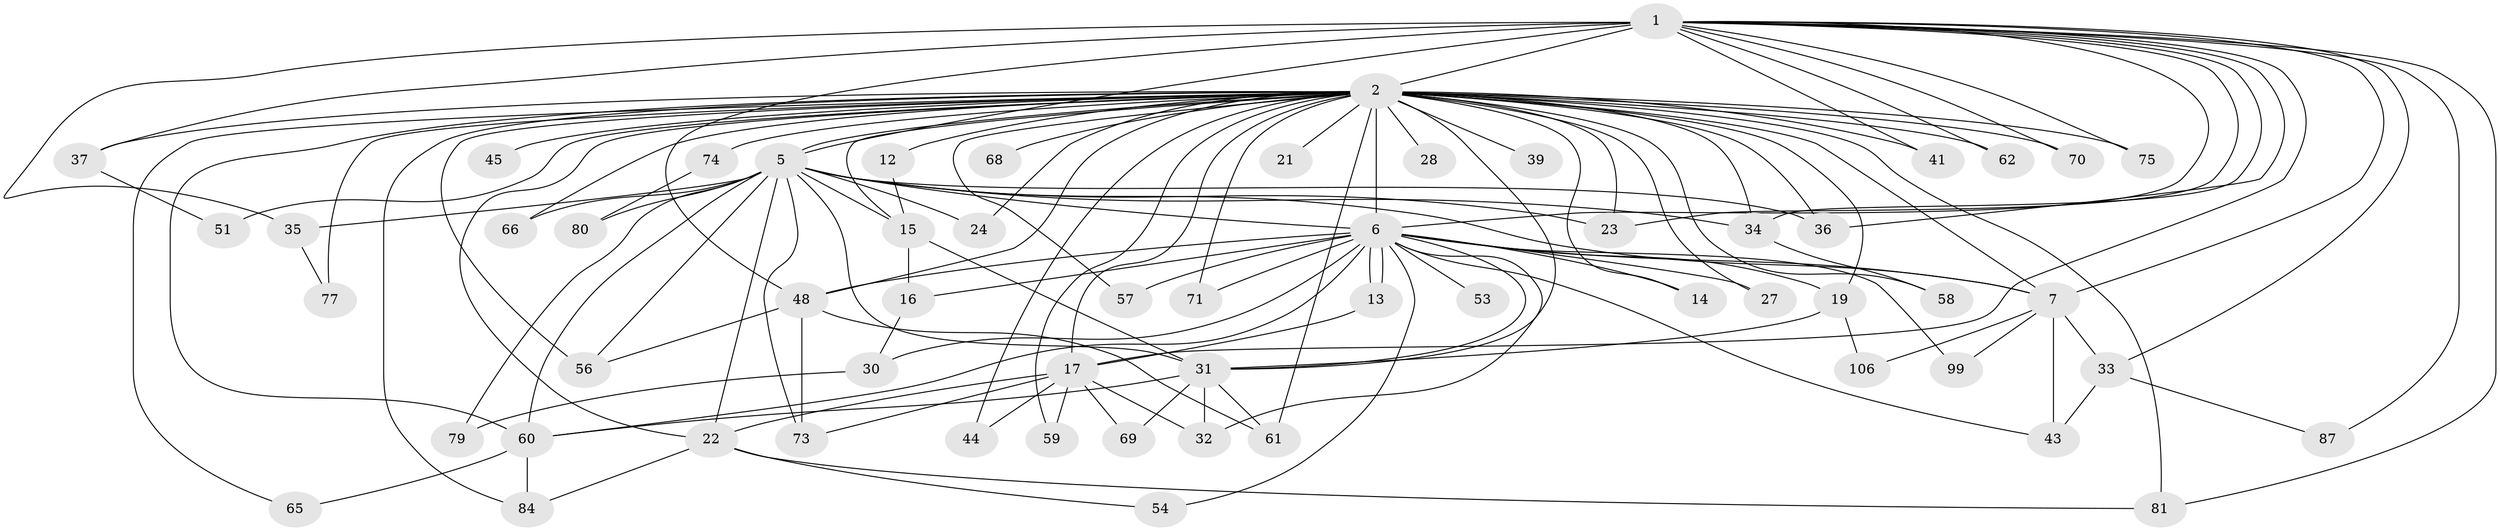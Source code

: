 // original degree distribution, {16: 0.00847457627118644, 22: 0.01694915254237288, 26: 0.01694915254237288, 23: 0.00847457627118644, 20: 0.00847457627118644, 15: 0.00847457627118644, 17: 0.00847457627118644, 27: 0.00847457627118644, 4: 0.1271186440677966, 2: 0.559322033898305, 5: 0.01694915254237288, 3: 0.16101694915254236, 11: 0.00847457627118644, 10: 0.00847457627118644, 8: 0.00847457627118644, 7: 0.01694915254237288, 6: 0.00847457627118644}
// Generated by graph-tools (version 1.1) at 2025/17/03/04/25 18:17:42]
// undirected, 59 vertices, 129 edges
graph export_dot {
graph [start="1"]
  node [color=gray90,style=filled];
  1 [super="+8+11+63"];
  2 [super="+4+92+3+85+72+18+76"];
  5 [super="+67"];
  6 [super="+9+20"];
  7;
  12;
  13;
  14;
  15 [super="+64"];
  16;
  17 [super="+26"];
  19;
  21;
  22 [super="+40+38"];
  23;
  24;
  27;
  28;
  30;
  31 [super="+46"];
  32 [super="+97"];
  33 [super="+105"];
  34;
  35;
  36 [super="+50"];
  37;
  39;
  41;
  43 [super="+47"];
  44;
  45;
  48 [super="+94+52"];
  51;
  53;
  54;
  56 [super="+82"];
  57;
  58;
  59;
  60;
  61 [super="+86"];
  62;
  65;
  66;
  68;
  69;
  70;
  71;
  73 [super="+96"];
  74;
  75;
  77;
  79;
  80;
  81 [super="+111"];
  84 [super="+89"];
  87;
  99;
  106;
  1 -- 2 [weight=12];
  1 -- 5 [weight=2];
  1 -- 6 [weight=4];
  1 -- 7 [weight=2];
  1 -- 23;
  1 -- 33;
  1 -- 35;
  1 -- 70;
  1 -- 81;
  1 -- 34;
  1 -- 37;
  1 -- 41;
  1 -- 75;
  1 -- 48 [weight=2];
  1 -- 17 [weight=2];
  1 -- 87;
  1 -- 62;
  1 -- 36;
  2 -- 5 [weight=10];
  2 -- 6 [weight=11];
  2 -- 7 [weight=5];
  2 -- 12 [weight=3];
  2 -- 17 [weight=2];
  2 -- 22 [weight=2];
  2 -- 27;
  2 -- 28 [weight=2];
  2 -- 59;
  2 -- 74 [weight=3];
  2 -- 14;
  2 -- 19;
  2 -- 21 [weight=2];
  2 -- 24;
  2 -- 34;
  2 -- 44;
  2 -- 45 [weight=2];
  2 -- 48;
  2 -- 51;
  2 -- 56 [weight=3];
  2 -- 57;
  2 -- 58;
  2 -- 65;
  2 -- 66;
  2 -- 70;
  2 -- 71;
  2 -- 77 [weight=2];
  2 -- 84;
  2 -- 68;
  2 -- 37;
  2 -- 39;
  2 -- 41;
  2 -- 60;
  2 -- 61;
  2 -- 62;
  2 -- 23 [weight=2];
  2 -- 31;
  2 -- 75;
  2 -- 81;
  2 -- 36;
  2 -- 15;
  5 -- 6 [weight=2];
  5 -- 7;
  5 -- 15;
  5 -- 23;
  5 -- 24;
  5 -- 34;
  5 -- 35;
  5 -- 36 [weight=2];
  5 -- 66;
  5 -- 79;
  5 -- 73;
  5 -- 80;
  5 -- 60;
  5 -- 31;
  5 -- 22;
  5 -- 56;
  6 -- 7 [weight=2];
  6 -- 13 [weight=2];
  6 -- 13;
  6 -- 19;
  6 -- 30;
  6 -- 31;
  6 -- 53 [weight=2];
  6 -- 60;
  6 -- 48;
  6 -- 71;
  6 -- 14;
  6 -- 16;
  6 -- 27;
  6 -- 32 [weight=2];
  6 -- 99;
  6 -- 43;
  6 -- 54;
  6 -- 57;
  7 -- 33;
  7 -- 43 [weight=2];
  7 -- 99;
  7 -- 106;
  12 -- 15;
  13 -- 17;
  15 -- 16;
  15 -- 31;
  16 -- 30;
  17 -- 32;
  17 -- 44;
  17 -- 59;
  17 -- 69;
  17 -- 73;
  17 -- 22;
  19 -- 106;
  19 -- 31;
  22 -- 81;
  22 -- 54;
  22 -- 84;
  30 -- 79;
  31 -- 32;
  31 -- 69;
  31 -- 60;
  31 -- 61;
  33 -- 87;
  33 -- 43;
  34 -- 58;
  35 -- 77;
  37 -- 51;
  48 -- 73;
  48 -- 61;
  48 -- 56;
  60 -- 65;
  60 -- 84;
  74 -- 80;
}

